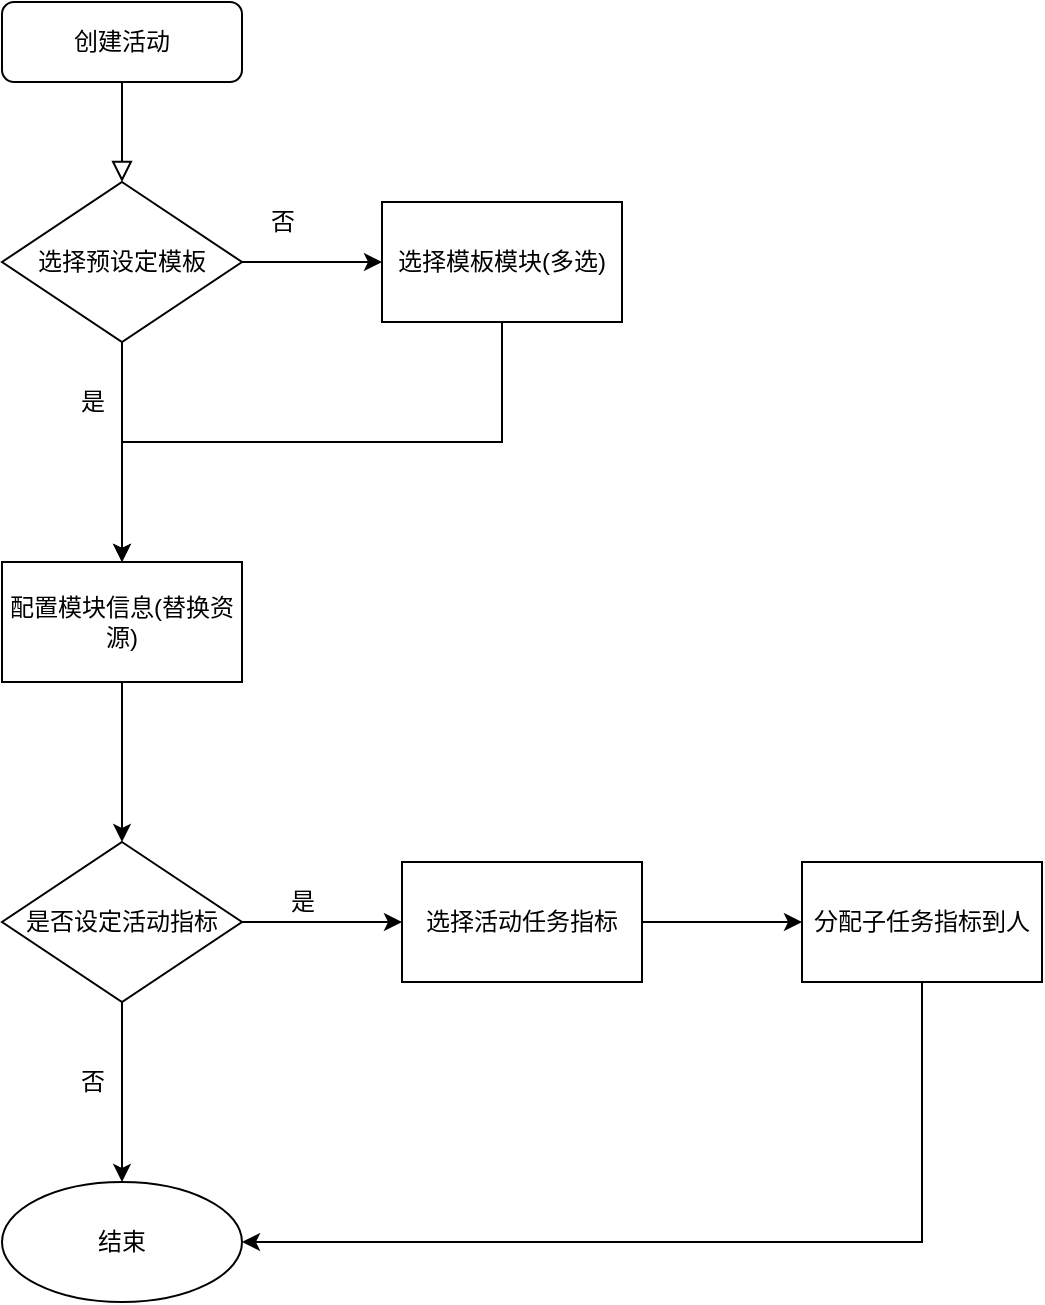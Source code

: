 <mxfile version="16.5.3" type="github">
  <diagram id="C5RBs43oDa-KdzZeNtuy" name="Page-1">
    <mxGraphModel dx="1422" dy="906" grid="1" gridSize="10" guides="1" tooltips="1" connect="1" arrows="1" fold="1" page="1" pageScale="1" pageWidth="827" pageHeight="1169" math="0" shadow="0">
      <root>
        <mxCell id="WIyWlLk6GJQsqaUBKTNV-0" />
        <mxCell id="WIyWlLk6GJQsqaUBKTNV-1" parent="WIyWlLk6GJQsqaUBKTNV-0" />
        <mxCell id="WIyWlLk6GJQsqaUBKTNV-2" value="" style="rounded=0;html=1;jettySize=auto;orthogonalLoop=1;fontSize=11;endArrow=block;endFill=0;endSize=8;strokeWidth=1;shadow=0;labelBackgroundColor=none;edgeStyle=orthogonalEdgeStyle;" parent="WIyWlLk6GJQsqaUBKTNV-1" source="WIyWlLk6GJQsqaUBKTNV-3" edge="1">
          <mxGeometry relative="1" as="geometry">
            <mxPoint x="220" y="170" as="targetPoint" />
          </mxGeometry>
        </mxCell>
        <mxCell id="WIyWlLk6GJQsqaUBKTNV-3" value="创建活动" style="rounded=1;whiteSpace=wrap;html=1;fontSize=12;glass=0;strokeWidth=1;shadow=0;" parent="WIyWlLk6GJQsqaUBKTNV-1" vertex="1">
          <mxGeometry x="160" y="80" width="120" height="40" as="geometry" />
        </mxCell>
        <mxCell id="AOJDKWD2sF7oQ2vD4oGG-8" value="" style="edgeStyle=orthogonalEdgeStyle;rounded=0;orthogonalLoop=1;jettySize=auto;html=1;" edge="1" parent="WIyWlLk6GJQsqaUBKTNV-1" source="AOJDKWD2sF7oQ2vD4oGG-2" target="AOJDKWD2sF7oQ2vD4oGG-7">
          <mxGeometry relative="1" as="geometry" />
        </mxCell>
        <mxCell id="AOJDKWD2sF7oQ2vD4oGG-10" value="" style="edgeStyle=orthogonalEdgeStyle;rounded=0;orthogonalLoop=1;jettySize=auto;html=1;" edge="1" parent="WIyWlLk6GJQsqaUBKTNV-1" source="AOJDKWD2sF7oQ2vD4oGG-2" target="AOJDKWD2sF7oQ2vD4oGG-9">
          <mxGeometry relative="1" as="geometry" />
        </mxCell>
        <mxCell id="AOJDKWD2sF7oQ2vD4oGG-2" value="选择预设定模板" style="rhombus;whiteSpace=wrap;html=1;" vertex="1" parent="WIyWlLk6GJQsqaUBKTNV-1">
          <mxGeometry x="160" y="170" width="120" height="80" as="geometry" />
        </mxCell>
        <mxCell id="AOJDKWD2sF7oQ2vD4oGG-16" value="" style="edgeStyle=orthogonalEdgeStyle;rounded=0;orthogonalLoop=1;jettySize=auto;html=1;" edge="1" parent="WIyWlLk6GJQsqaUBKTNV-1" source="AOJDKWD2sF7oQ2vD4oGG-7">
          <mxGeometry relative="1" as="geometry">
            <mxPoint x="220" y="500" as="targetPoint" />
          </mxGeometry>
        </mxCell>
        <mxCell id="AOJDKWD2sF7oQ2vD4oGG-7" value="配置模块信息(替换资源)" style="whiteSpace=wrap;html=1;" vertex="1" parent="WIyWlLk6GJQsqaUBKTNV-1">
          <mxGeometry x="160" y="360" width="120" height="60" as="geometry" />
        </mxCell>
        <mxCell id="AOJDKWD2sF7oQ2vD4oGG-13" value="" style="edgeStyle=orthogonalEdgeStyle;rounded=0;orthogonalLoop=1;jettySize=auto;html=1;" edge="1" parent="WIyWlLk6GJQsqaUBKTNV-1" source="AOJDKWD2sF7oQ2vD4oGG-9" target="AOJDKWD2sF7oQ2vD4oGG-7">
          <mxGeometry relative="1" as="geometry">
            <mxPoint x="410" y="330" as="targetPoint" />
            <Array as="points">
              <mxPoint x="410" y="300" />
              <mxPoint x="220" y="300" />
            </Array>
          </mxGeometry>
        </mxCell>
        <mxCell id="AOJDKWD2sF7oQ2vD4oGG-9" value="&lt;span&gt;选择模板模块(多选)&lt;/span&gt;" style="whiteSpace=wrap;html=1;" vertex="1" parent="WIyWlLk6GJQsqaUBKTNV-1">
          <mxGeometry x="350" y="180" width="120" height="60" as="geometry" />
        </mxCell>
        <mxCell id="AOJDKWD2sF7oQ2vD4oGG-11" value="否" style="text;html=1;align=center;verticalAlign=middle;resizable=0;points=[];autosize=1;strokeColor=none;fillColor=none;" vertex="1" parent="WIyWlLk6GJQsqaUBKTNV-1">
          <mxGeometry x="285" y="180" width="30" height="20" as="geometry" />
        </mxCell>
        <mxCell id="AOJDKWD2sF7oQ2vD4oGG-14" value="是" style="text;html=1;align=center;verticalAlign=middle;resizable=0;points=[];autosize=1;strokeColor=none;fillColor=none;" vertex="1" parent="WIyWlLk6GJQsqaUBKTNV-1">
          <mxGeometry x="190" y="270" width="30" height="20" as="geometry" />
        </mxCell>
        <mxCell id="AOJDKWD2sF7oQ2vD4oGG-19" value="" style="edgeStyle=orthogonalEdgeStyle;rounded=0;orthogonalLoop=1;jettySize=auto;html=1;" edge="1" parent="WIyWlLk6GJQsqaUBKTNV-1" source="AOJDKWD2sF7oQ2vD4oGG-17" target="AOJDKWD2sF7oQ2vD4oGG-18">
          <mxGeometry relative="1" as="geometry" />
        </mxCell>
        <mxCell id="AOJDKWD2sF7oQ2vD4oGG-22" value="" style="edgeStyle=orthogonalEdgeStyle;rounded=0;orthogonalLoop=1;jettySize=auto;html=1;" edge="1" parent="WIyWlLk6GJQsqaUBKTNV-1" source="AOJDKWD2sF7oQ2vD4oGG-17" target="AOJDKWD2sF7oQ2vD4oGG-21">
          <mxGeometry relative="1" as="geometry" />
        </mxCell>
        <mxCell id="AOJDKWD2sF7oQ2vD4oGG-17" value="是否设定活动指标" style="rhombus;whiteSpace=wrap;html=1;" vertex="1" parent="WIyWlLk6GJQsqaUBKTNV-1">
          <mxGeometry x="160" y="500" width="120" height="80" as="geometry" />
        </mxCell>
        <mxCell id="AOJDKWD2sF7oQ2vD4oGG-18" value="结束" style="ellipse;whiteSpace=wrap;html=1;" vertex="1" parent="WIyWlLk6GJQsqaUBKTNV-1">
          <mxGeometry x="160" y="670" width="120" height="60" as="geometry" />
        </mxCell>
        <mxCell id="AOJDKWD2sF7oQ2vD4oGG-20" value="否" style="text;html=1;align=center;verticalAlign=middle;resizable=0;points=[];autosize=1;strokeColor=none;fillColor=none;" vertex="1" parent="WIyWlLk6GJQsqaUBKTNV-1">
          <mxGeometry x="190" y="610" width="30" height="20" as="geometry" />
        </mxCell>
        <mxCell id="AOJDKWD2sF7oQ2vD4oGG-25" value="" style="edgeStyle=orthogonalEdgeStyle;rounded=0;orthogonalLoop=1;jettySize=auto;html=1;" edge="1" parent="WIyWlLk6GJQsqaUBKTNV-1" source="AOJDKWD2sF7oQ2vD4oGG-21" target="AOJDKWD2sF7oQ2vD4oGG-24">
          <mxGeometry relative="1" as="geometry" />
        </mxCell>
        <mxCell id="AOJDKWD2sF7oQ2vD4oGG-21" value="选择活动任务指标" style="whiteSpace=wrap;html=1;" vertex="1" parent="WIyWlLk6GJQsqaUBKTNV-1">
          <mxGeometry x="360" y="510" width="120" height="60" as="geometry" />
        </mxCell>
        <mxCell id="AOJDKWD2sF7oQ2vD4oGG-23" value="是" style="text;html=1;align=center;verticalAlign=middle;resizable=0;points=[];autosize=1;strokeColor=none;fillColor=none;" vertex="1" parent="WIyWlLk6GJQsqaUBKTNV-1">
          <mxGeometry x="295" y="520" width="30" height="20" as="geometry" />
        </mxCell>
        <mxCell id="AOJDKWD2sF7oQ2vD4oGG-24" value="分配子任务指标到人" style="whiteSpace=wrap;html=1;" vertex="1" parent="WIyWlLk6GJQsqaUBKTNV-1">
          <mxGeometry x="560" y="510" width="120" height="60" as="geometry" />
        </mxCell>
        <mxCell id="AOJDKWD2sF7oQ2vD4oGG-26" value="" style="endArrow=classic;html=1;rounded=0;exitX=0.5;exitY=1;exitDx=0;exitDy=0;entryX=1;entryY=0.5;entryDx=0;entryDy=0;" edge="1" parent="WIyWlLk6GJQsqaUBKTNV-1" source="AOJDKWD2sF7oQ2vD4oGG-24" target="AOJDKWD2sF7oQ2vD4oGG-18">
          <mxGeometry width="50" height="50" relative="1" as="geometry">
            <mxPoint x="540" y="620" as="sourcePoint" />
            <mxPoint x="620" y="710" as="targetPoint" />
            <Array as="points">
              <mxPoint x="620" y="700" />
            </Array>
          </mxGeometry>
        </mxCell>
      </root>
    </mxGraphModel>
  </diagram>
</mxfile>
